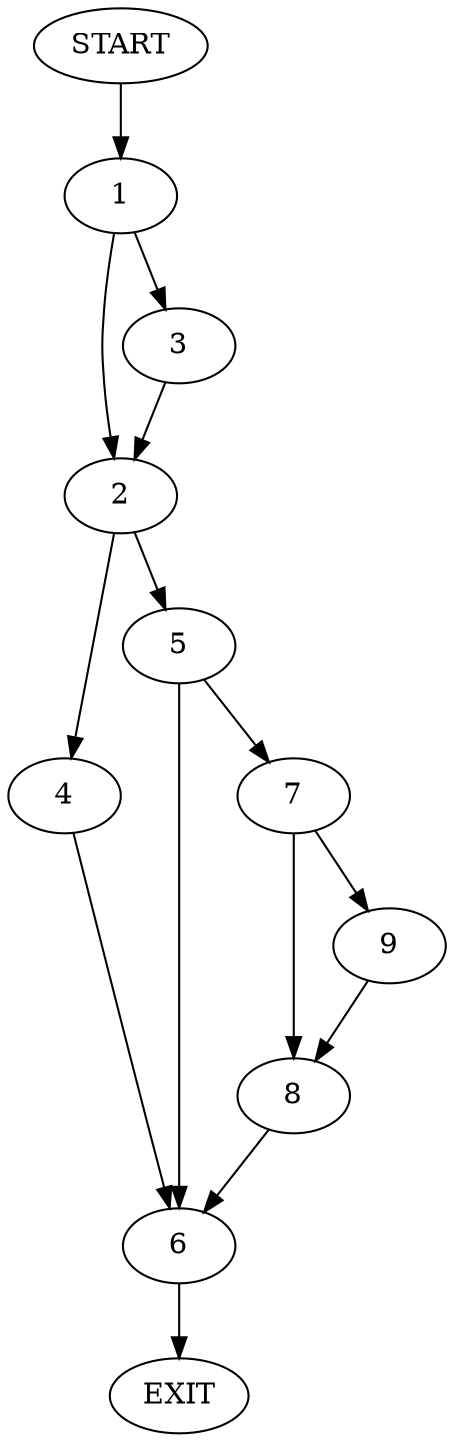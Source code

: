 digraph {
0 [label="START"]
10 [label="EXIT"]
0 -> 1
1 -> 2
1 -> 3
2 -> 4
2 -> 5
3 -> 2
4 -> 6
5 -> 6
5 -> 7
6 -> 10
7 -> 8
7 -> 9
8 -> 6
9 -> 8
}
